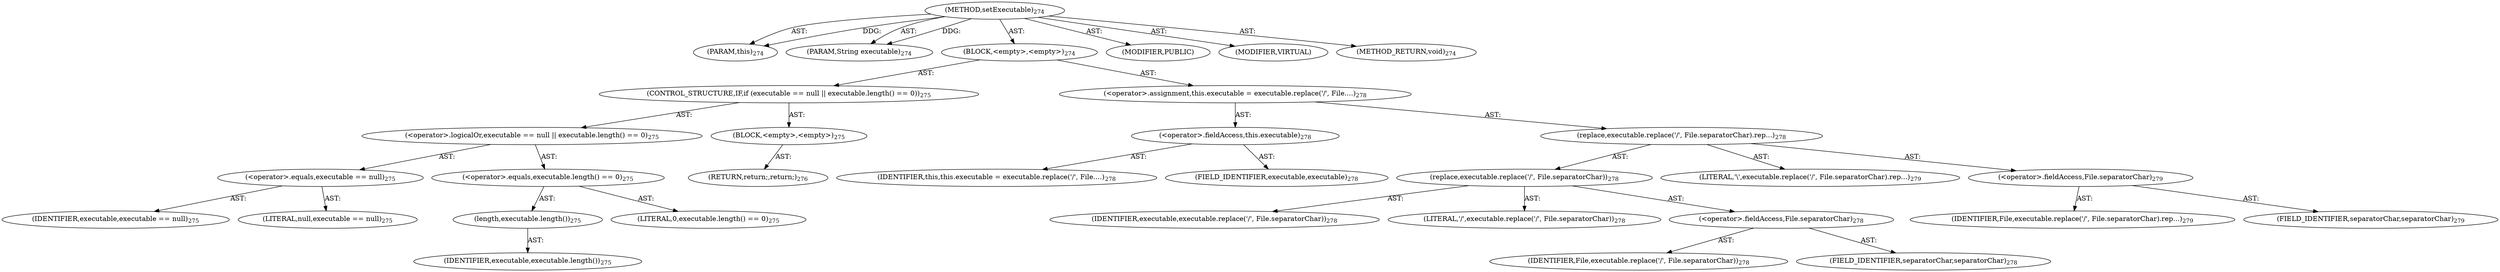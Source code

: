 digraph "setExecutable" {  
"111669149709" [label = <(METHOD,setExecutable)<SUB>274</SUB>> ]
"115964116996" [label = <(PARAM,this)<SUB>274</SUB>> ]
"115964117023" [label = <(PARAM,String executable)<SUB>274</SUB>> ]
"25769803796" [label = <(BLOCK,&lt;empty&gt;,&lt;empty&gt;)<SUB>274</SUB>> ]
"47244640263" [label = <(CONTROL_STRUCTURE,IF,if (executable == null || executable.length() == 0))<SUB>275</SUB>> ]
"30064771166" [label = <(&lt;operator&gt;.logicalOr,executable == null || executable.length() == 0)<SUB>275</SUB>> ]
"30064771167" [label = <(&lt;operator&gt;.equals,executable == null)<SUB>275</SUB>> ]
"68719476810" [label = <(IDENTIFIER,executable,executable == null)<SUB>275</SUB>> ]
"90194313231" [label = <(LITERAL,null,executable == null)<SUB>275</SUB>> ]
"30064771168" [label = <(&lt;operator&gt;.equals,executable.length() == 0)<SUB>275</SUB>> ]
"30064771169" [label = <(length,executable.length())<SUB>275</SUB>> ]
"68719476811" [label = <(IDENTIFIER,executable,executable.length())<SUB>275</SUB>> ]
"90194313232" [label = <(LITERAL,0,executable.length() == 0)<SUB>275</SUB>> ]
"25769803797" [label = <(BLOCK,&lt;empty&gt;,&lt;empty&gt;)<SUB>275</SUB>> ]
"146028888069" [label = <(RETURN,return;,return;)<SUB>276</SUB>> ]
"30064771170" [label = <(&lt;operator&gt;.assignment,this.executable = executable.replace('/', File....)<SUB>278</SUB>> ]
"30064771171" [label = <(&lt;operator&gt;.fieldAccess,this.executable)<SUB>278</SUB>> ]
"68719476741" [label = <(IDENTIFIER,this,this.executable = executable.replace('/', File....)<SUB>278</SUB>> ]
"55834574877" [label = <(FIELD_IDENTIFIER,executable,executable)<SUB>278</SUB>> ]
"30064771172" [label = <(replace,executable.replace('/', File.separatorChar).rep...)<SUB>278</SUB>> ]
"30064771173" [label = <(replace,executable.replace('/', File.separatorChar))<SUB>278</SUB>> ]
"68719476812" [label = <(IDENTIFIER,executable,executable.replace('/', File.separatorChar))<SUB>278</SUB>> ]
"90194313233" [label = <(LITERAL,'/',executable.replace('/', File.separatorChar))<SUB>278</SUB>> ]
"30064771174" [label = <(&lt;operator&gt;.fieldAccess,File.separatorChar)<SUB>278</SUB>> ]
"68719476813" [label = <(IDENTIFIER,File,executable.replace('/', File.separatorChar))<SUB>278</SUB>> ]
"55834574878" [label = <(FIELD_IDENTIFIER,separatorChar,separatorChar)<SUB>278</SUB>> ]
"90194313234" [label = <(LITERAL,'\\',executable.replace('/', File.separatorChar).rep...)<SUB>279</SUB>> ]
"30064771175" [label = <(&lt;operator&gt;.fieldAccess,File.separatorChar)<SUB>279</SUB>> ]
"68719476814" [label = <(IDENTIFIER,File,executable.replace('/', File.separatorChar).rep...)<SUB>279</SUB>> ]
"55834574879" [label = <(FIELD_IDENTIFIER,separatorChar,separatorChar)<SUB>279</SUB>> ]
"133143986210" [label = <(MODIFIER,PUBLIC)> ]
"133143986211" [label = <(MODIFIER,VIRTUAL)> ]
"128849018893" [label = <(METHOD_RETURN,void)<SUB>274</SUB>> ]
  "111669149709" -> "115964116996"  [ label = "AST: "] 
  "111669149709" -> "115964117023"  [ label = "AST: "] 
  "111669149709" -> "25769803796"  [ label = "AST: "] 
  "111669149709" -> "133143986210"  [ label = "AST: "] 
  "111669149709" -> "133143986211"  [ label = "AST: "] 
  "111669149709" -> "128849018893"  [ label = "AST: "] 
  "25769803796" -> "47244640263"  [ label = "AST: "] 
  "25769803796" -> "30064771170"  [ label = "AST: "] 
  "47244640263" -> "30064771166"  [ label = "AST: "] 
  "47244640263" -> "25769803797"  [ label = "AST: "] 
  "30064771166" -> "30064771167"  [ label = "AST: "] 
  "30064771166" -> "30064771168"  [ label = "AST: "] 
  "30064771167" -> "68719476810"  [ label = "AST: "] 
  "30064771167" -> "90194313231"  [ label = "AST: "] 
  "30064771168" -> "30064771169"  [ label = "AST: "] 
  "30064771168" -> "90194313232"  [ label = "AST: "] 
  "30064771169" -> "68719476811"  [ label = "AST: "] 
  "25769803797" -> "146028888069"  [ label = "AST: "] 
  "30064771170" -> "30064771171"  [ label = "AST: "] 
  "30064771170" -> "30064771172"  [ label = "AST: "] 
  "30064771171" -> "68719476741"  [ label = "AST: "] 
  "30064771171" -> "55834574877"  [ label = "AST: "] 
  "30064771172" -> "30064771173"  [ label = "AST: "] 
  "30064771172" -> "90194313234"  [ label = "AST: "] 
  "30064771172" -> "30064771175"  [ label = "AST: "] 
  "30064771173" -> "68719476812"  [ label = "AST: "] 
  "30064771173" -> "90194313233"  [ label = "AST: "] 
  "30064771173" -> "30064771174"  [ label = "AST: "] 
  "30064771174" -> "68719476813"  [ label = "AST: "] 
  "30064771174" -> "55834574878"  [ label = "AST: "] 
  "30064771175" -> "68719476814"  [ label = "AST: "] 
  "30064771175" -> "55834574879"  [ label = "AST: "] 
  "111669149709" -> "115964116996"  [ label = "DDG: "] 
  "111669149709" -> "115964117023"  [ label = "DDG: "] 
}

